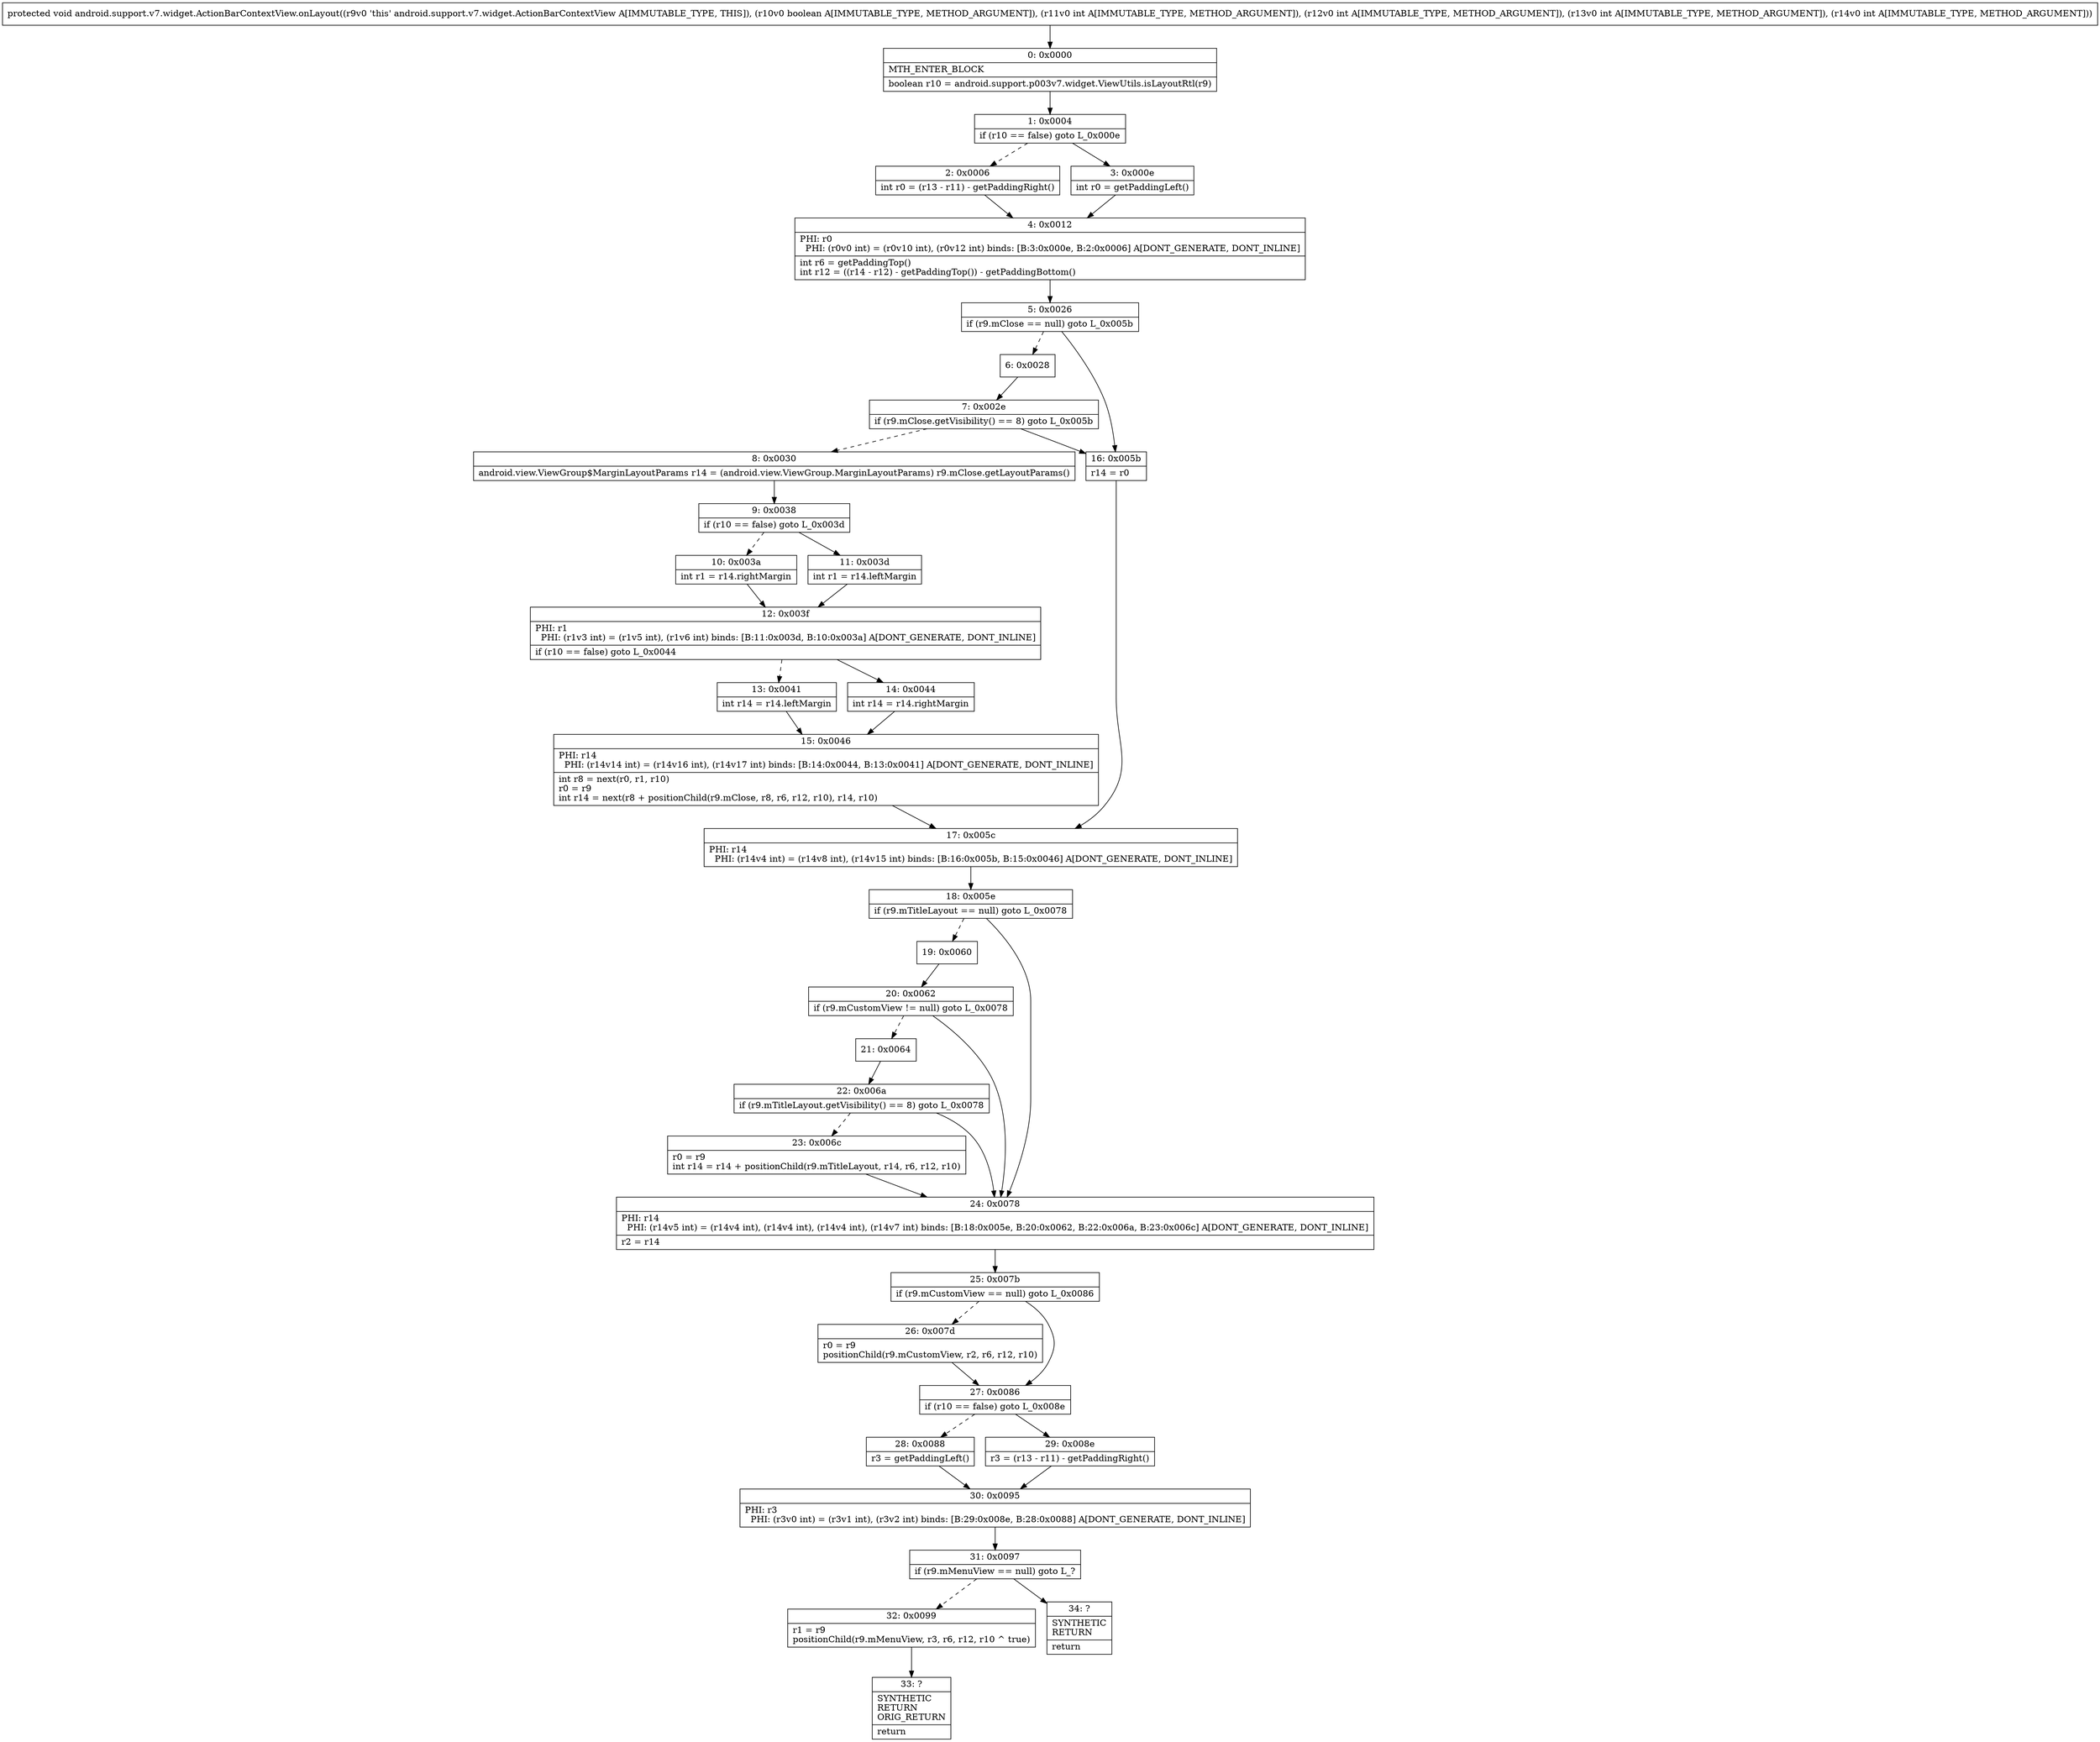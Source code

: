 digraph "CFG forandroid.support.v7.widget.ActionBarContextView.onLayout(ZIIII)V" {
Node_0 [shape=record,label="{0\:\ 0x0000|MTH_ENTER_BLOCK\l|boolean r10 = android.support.p003v7.widget.ViewUtils.isLayoutRtl(r9)\l}"];
Node_1 [shape=record,label="{1\:\ 0x0004|if (r10 == false) goto L_0x000e\l}"];
Node_2 [shape=record,label="{2\:\ 0x0006|int r0 = (r13 \- r11) \- getPaddingRight()\l}"];
Node_3 [shape=record,label="{3\:\ 0x000e|int r0 = getPaddingLeft()\l}"];
Node_4 [shape=record,label="{4\:\ 0x0012|PHI: r0 \l  PHI: (r0v0 int) = (r0v10 int), (r0v12 int) binds: [B:3:0x000e, B:2:0x0006] A[DONT_GENERATE, DONT_INLINE]\l|int r6 = getPaddingTop()\lint r12 = ((r14 \- r12) \- getPaddingTop()) \- getPaddingBottom()\l}"];
Node_5 [shape=record,label="{5\:\ 0x0026|if (r9.mClose == null) goto L_0x005b\l}"];
Node_6 [shape=record,label="{6\:\ 0x0028}"];
Node_7 [shape=record,label="{7\:\ 0x002e|if (r9.mClose.getVisibility() == 8) goto L_0x005b\l}"];
Node_8 [shape=record,label="{8\:\ 0x0030|android.view.ViewGroup$MarginLayoutParams r14 = (android.view.ViewGroup.MarginLayoutParams) r9.mClose.getLayoutParams()\l}"];
Node_9 [shape=record,label="{9\:\ 0x0038|if (r10 == false) goto L_0x003d\l}"];
Node_10 [shape=record,label="{10\:\ 0x003a|int r1 = r14.rightMargin\l}"];
Node_11 [shape=record,label="{11\:\ 0x003d|int r1 = r14.leftMargin\l}"];
Node_12 [shape=record,label="{12\:\ 0x003f|PHI: r1 \l  PHI: (r1v3 int) = (r1v5 int), (r1v6 int) binds: [B:11:0x003d, B:10:0x003a] A[DONT_GENERATE, DONT_INLINE]\l|if (r10 == false) goto L_0x0044\l}"];
Node_13 [shape=record,label="{13\:\ 0x0041|int r14 = r14.leftMargin\l}"];
Node_14 [shape=record,label="{14\:\ 0x0044|int r14 = r14.rightMargin\l}"];
Node_15 [shape=record,label="{15\:\ 0x0046|PHI: r14 \l  PHI: (r14v14 int) = (r14v16 int), (r14v17 int) binds: [B:14:0x0044, B:13:0x0041] A[DONT_GENERATE, DONT_INLINE]\l|int r8 = next(r0, r1, r10)\lr0 = r9\lint r14 = next(r8 + positionChild(r9.mClose, r8, r6, r12, r10), r14, r10)\l}"];
Node_16 [shape=record,label="{16\:\ 0x005b|r14 = r0\l}"];
Node_17 [shape=record,label="{17\:\ 0x005c|PHI: r14 \l  PHI: (r14v4 int) = (r14v8 int), (r14v15 int) binds: [B:16:0x005b, B:15:0x0046] A[DONT_GENERATE, DONT_INLINE]\l}"];
Node_18 [shape=record,label="{18\:\ 0x005e|if (r9.mTitleLayout == null) goto L_0x0078\l}"];
Node_19 [shape=record,label="{19\:\ 0x0060}"];
Node_20 [shape=record,label="{20\:\ 0x0062|if (r9.mCustomView != null) goto L_0x0078\l}"];
Node_21 [shape=record,label="{21\:\ 0x0064}"];
Node_22 [shape=record,label="{22\:\ 0x006a|if (r9.mTitleLayout.getVisibility() == 8) goto L_0x0078\l}"];
Node_23 [shape=record,label="{23\:\ 0x006c|r0 = r9\lint r14 = r14 + positionChild(r9.mTitleLayout, r14, r6, r12, r10)\l}"];
Node_24 [shape=record,label="{24\:\ 0x0078|PHI: r14 \l  PHI: (r14v5 int) = (r14v4 int), (r14v4 int), (r14v4 int), (r14v7 int) binds: [B:18:0x005e, B:20:0x0062, B:22:0x006a, B:23:0x006c] A[DONT_GENERATE, DONT_INLINE]\l|r2 = r14\l}"];
Node_25 [shape=record,label="{25\:\ 0x007b|if (r9.mCustomView == null) goto L_0x0086\l}"];
Node_26 [shape=record,label="{26\:\ 0x007d|r0 = r9\lpositionChild(r9.mCustomView, r2, r6, r12, r10)\l}"];
Node_27 [shape=record,label="{27\:\ 0x0086|if (r10 == false) goto L_0x008e\l}"];
Node_28 [shape=record,label="{28\:\ 0x0088|r3 = getPaddingLeft()\l}"];
Node_29 [shape=record,label="{29\:\ 0x008e|r3 = (r13 \- r11) \- getPaddingRight()\l}"];
Node_30 [shape=record,label="{30\:\ 0x0095|PHI: r3 \l  PHI: (r3v0 int) = (r3v1 int), (r3v2 int) binds: [B:29:0x008e, B:28:0x0088] A[DONT_GENERATE, DONT_INLINE]\l}"];
Node_31 [shape=record,label="{31\:\ 0x0097|if (r9.mMenuView == null) goto L_?\l}"];
Node_32 [shape=record,label="{32\:\ 0x0099|r1 = r9\lpositionChild(r9.mMenuView, r3, r6, r12, r10 ^ true)\l}"];
Node_33 [shape=record,label="{33\:\ ?|SYNTHETIC\lRETURN\lORIG_RETURN\l|return\l}"];
Node_34 [shape=record,label="{34\:\ ?|SYNTHETIC\lRETURN\l|return\l}"];
MethodNode[shape=record,label="{protected void android.support.v7.widget.ActionBarContextView.onLayout((r9v0 'this' android.support.v7.widget.ActionBarContextView A[IMMUTABLE_TYPE, THIS]), (r10v0 boolean A[IMMUTABLE_TYPE, METHOD_ARGUMENT]), (r11v0 int A[IMMUTABLE_TYPE, METHOD_ARGUMENT]), (r12v0 int A[IMMUTABLE_TYPE, METHOD_ARGUMENT]), (r13v0 int A[IMMUTABLE_TYPE, METHOD_ARGUMENT]), (r14v0 int A[IMMUTABLE_TYPE, METHOD_ARGUMENT])) }"];
MethodNode -> Node_0;
Node_0 -> Node_1;
Node_1 -> Node_2[style=dashed];
Node_1 -> Node_3;
Node_2 -> Node_4;
Node_3 -> Node_4;
Node_4 -> Node_5;
Node_5 -> Node_6[style=dashed];
Node_5 -> Node_16;
Node_6 -> Node_7;
Node_7 -> Node_8[style=dashed];
Node_7 -> Node_16;
Node_8 -> Node_9;
Node_9 -> Node_10[style=dashed];
Node_9 -> Node_11;
Node_10 -> Node_12;
Node_11 -> Node_12;
Node_12 -> Node_13[style=dashed];
Node_12 -> Node_14;
Node_13 -> Node_15;
Node_14 -> Node_15;
Node_15 -> Node_17;
Node_16 -> Node_17;
Node_17 -> Node_18;
Node_18 -> Node_19[style=dashed];
Node_18 -> Node_24;
Node_19 -> Node_20;
Node_20 -> Node_21[style=dashed];
Node_20 -> Node_24;
Node_21 -> Node_22;
Node_22 -> Node_23[style=dashed];
Node_22 -> Node_24;
Node_23 -> Node_24;
Node_24 -> Node_25;
Node_25 -> Node_26[style=dashed];
Node_25 -> Node_27;
Node_26 -> Node_27;
Node_27 -> Node_28[style=dashed];
Node_27 -> Node_29;
Node_28 -> Node_30;
Node_29 -> Node_30;
Node_30 -> Node_31;
Node_31 -> Node_32[style=dashed];
Node_31 -> Node_34;
Node_32 -> Node_33;
}

